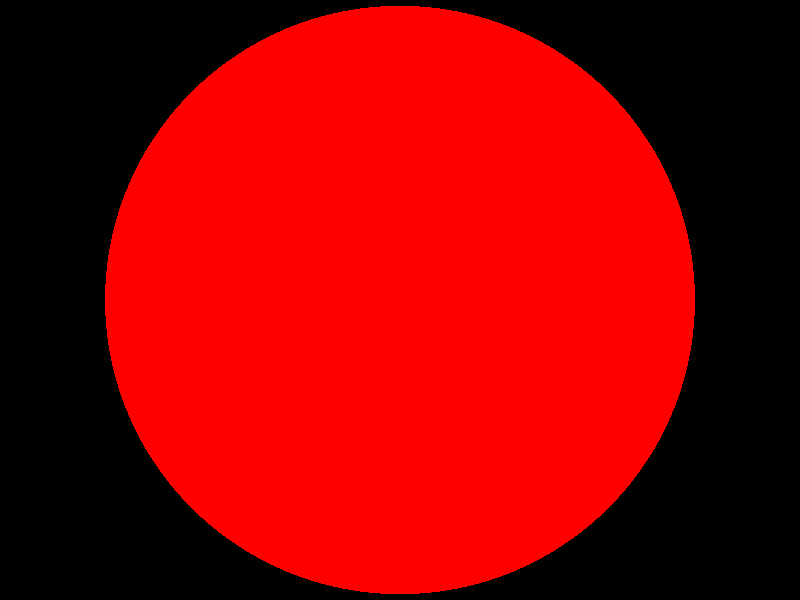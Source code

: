// This is a simple red sphere

// first, the camera position
camera {
  location <2,5,-10>
  look_at <0,0,0>
}

// now, some light
light_source {
  <0,-10,0>
  color rgb <1,1,1>
}

// the sphere
sphere {
  <0,0,0>, 5
  pigment { color rgb <1,0,0> }
}